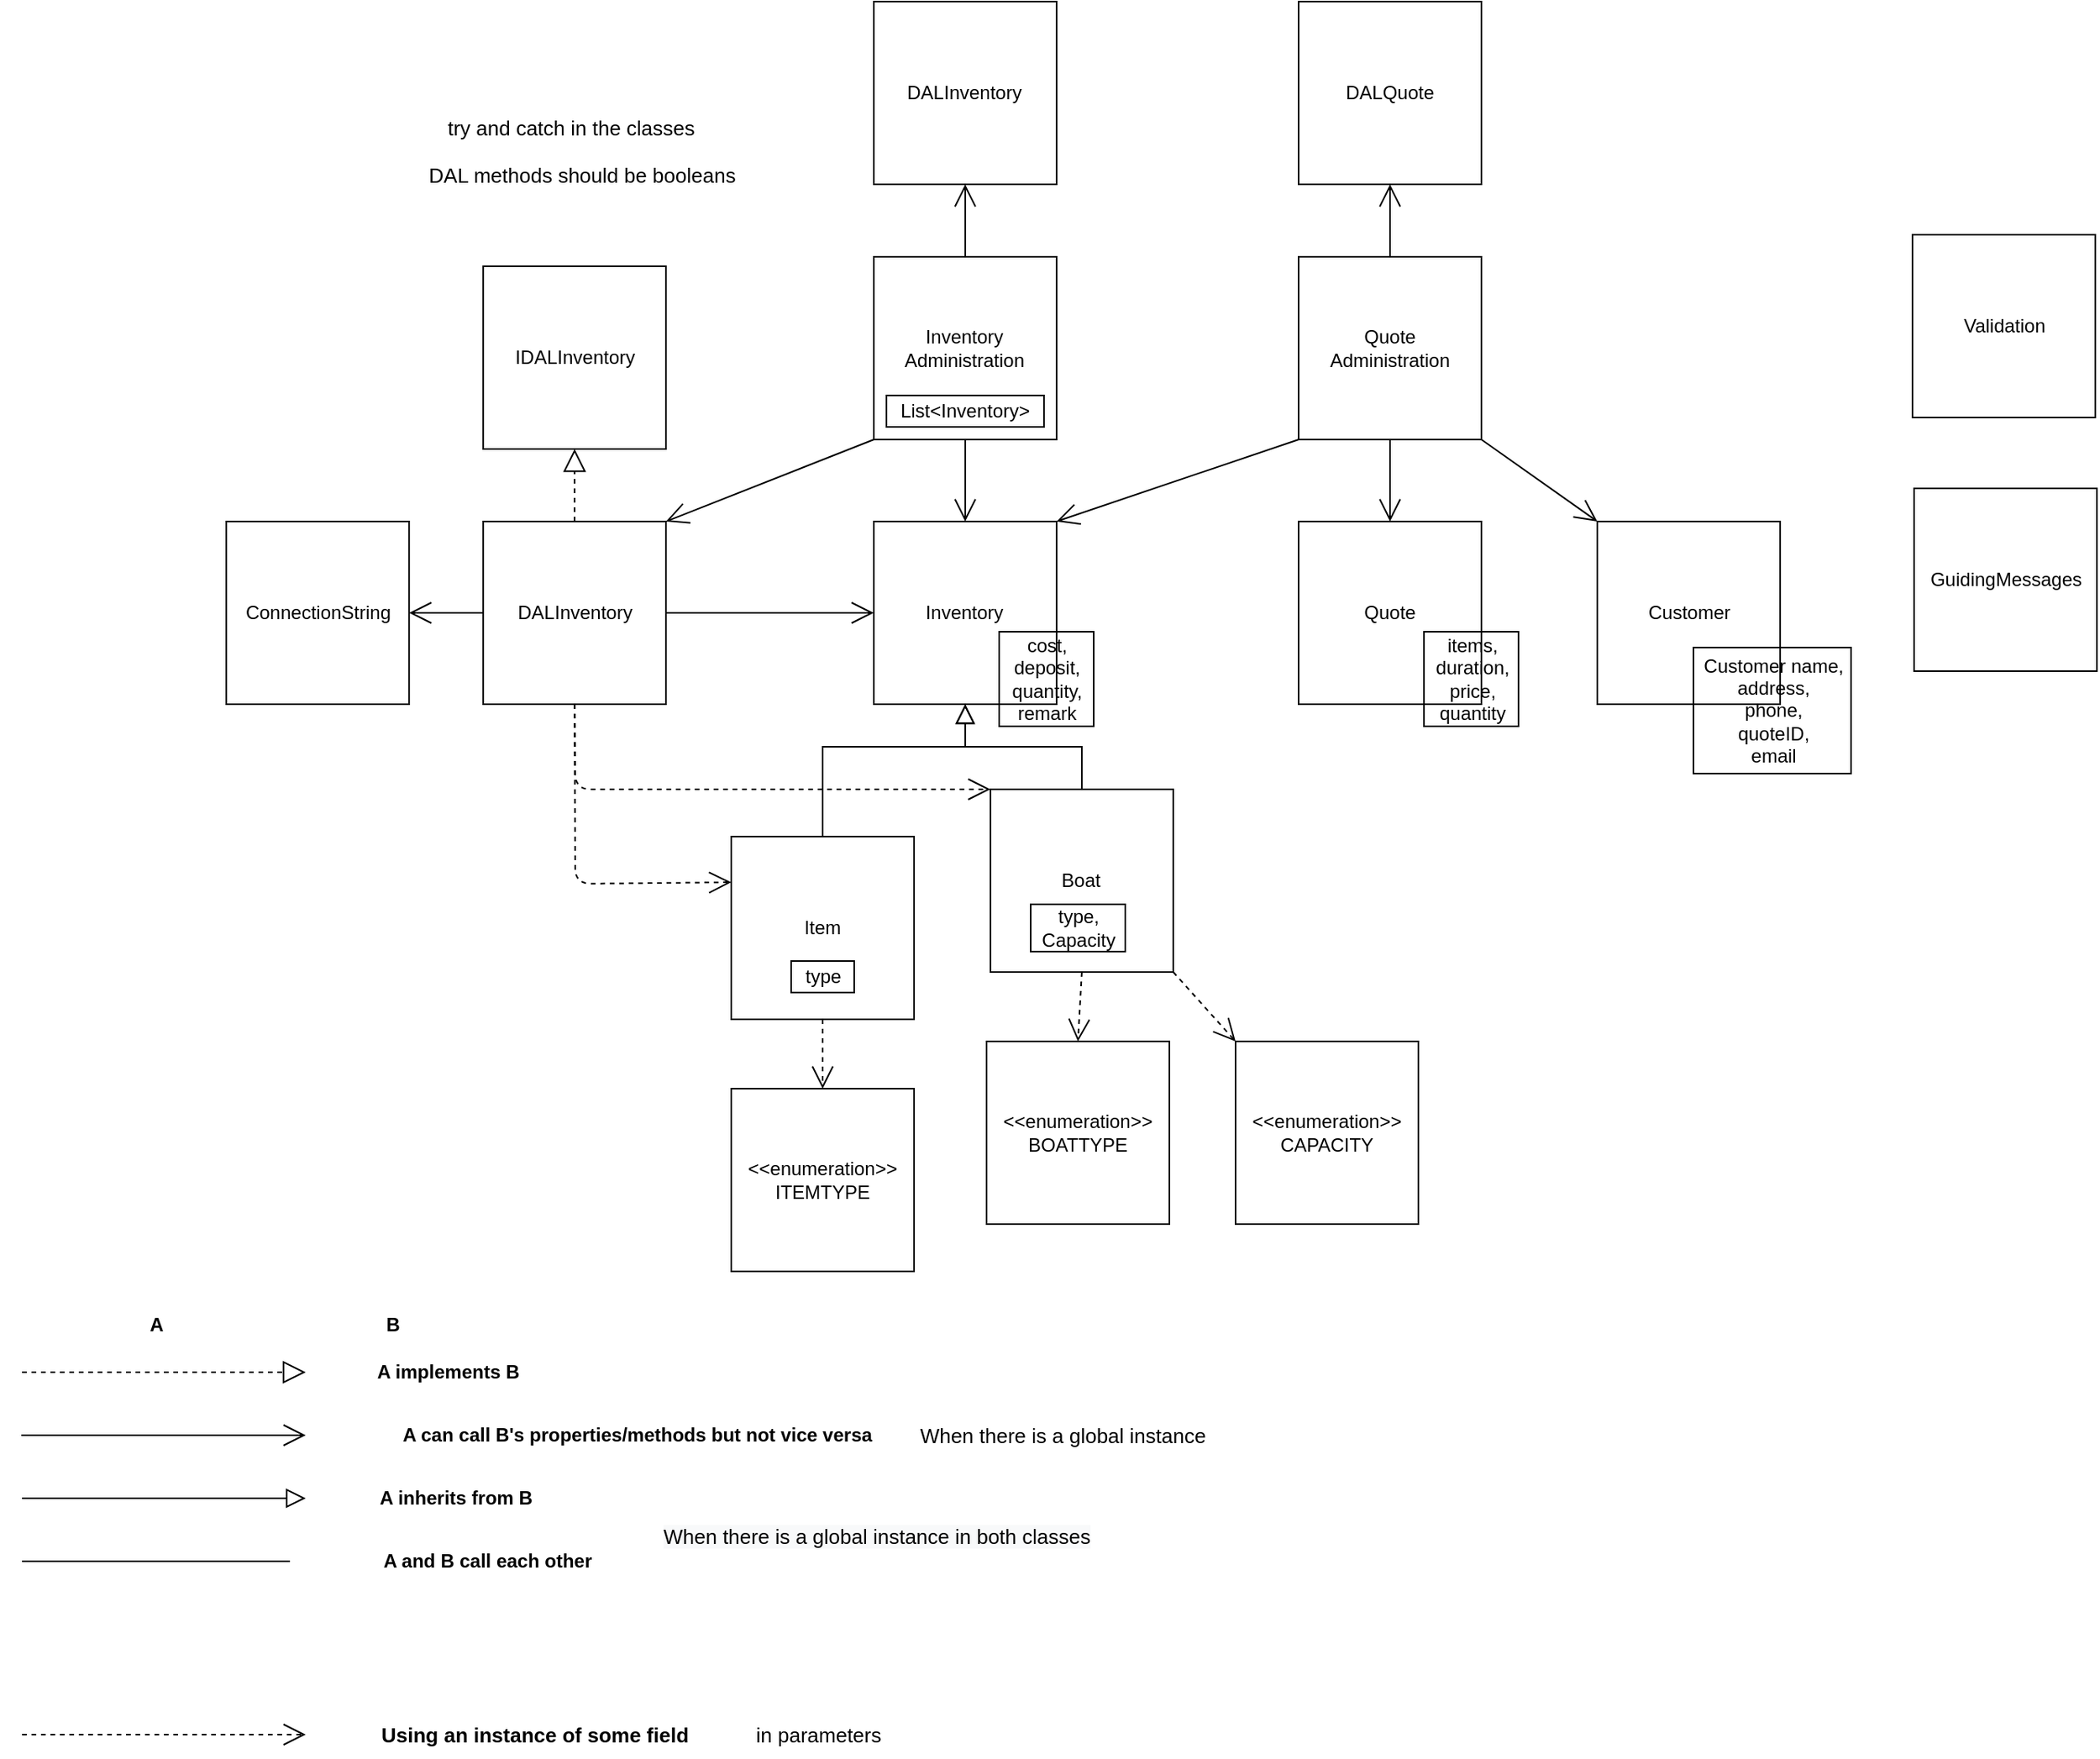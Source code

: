 <mxfile version="15.8.7" type="device"><diagram id="C5RBs43oDa-KdzZeNtuy" name="Page-1"><mxGraphModel dx="2253" dy="905" grid="1" gridSize="10" guides="1" tooltips="1" connect="1" arrows="1" fold="1" page="1" pageScale="1" pageWidth="827" pageHeight="1169" math="0" shadow="0"><root><mxCell id="WIyWlLk6GJQsqaUBKTNV-0"/><mxCell id="WIyWlLk6GJQsqaUBKTNV-1" parent="WIyWlLk6GJQsqaUBKTNV-0"/><mxCell id="G5NE8MXxVMfTOzANuk0L-26" value="ConnectionString" style="whiteSpace=wrap;html=1;aspect=fixed;" parent="WIyWlLk6GJQsqaUBKTNV-1" vertex="1"><mxGeometry x="-0.4" y="490" width="116" height="116" as="geometry"/></mxCell><mxCell id="KutxU2q7jOgwtFoPLJHU-38" value="" style="endArrow=block;dashed=1;endFill=0;endSize=12;html=1;rounded=0;fontStyle=1;strokeWidth=1;fontSize=10;" parent="WIyWlLk6GJQsqaUBKTNV-1" edge="1"><mxGeometry width="160" relative="1" as="geometry"><mxPoint x="-130.0" y="1030" as="sourcePoint"/><mxPoint x="50.0" y="1030" as="targetPoint"/></mxGeometry></mxCell><mxCell id="KutxU2q7jOgwtFoPLJHU-39" value="A" style="text;html=1;align=center;verticalAlign=middle;resizable=0;points=[];autosize=1;strokeColor=none;fillColor=none;fontStyle=1;strokeWidth=3;fontSize=12;" parent="WIyWlLk6GJQsqaUBKTNV-1" vertex="1"><mxGeometry x="-55.0" y="990" width="20" height="20" as="geometry"/></mxCell><mxCell id="KutxU2q7jOgwtFoPLJHU-40" value="B" style="text;html=1;align=center;verticalAlign=middle;resizable=0;points=[];autosize=1;strokeColor=none;fillColor=none;fontStyle=1;strokeWidth=3;fontSize=12;" parent="WIyWlLk6GJQsqaUBKTNV-1" vertex="1"><mxGeometry x="95.0" y="990" width="20" height="20" as="geometry"/></mxCell><mxCell id="KutxU2q7jOgwtFoPLJHU-41" value="A implements B" style="text;html=1;align=center;verticalAlign=middle;resizable=0;points=[];autosize=1;strokeColor=none;fillColor=none;fontStyle=1;strokeWidth=4;fontSize=12;" parent="WIyWlLk6GJQsqaUBKTNV-1" vertex="1"><mxGeometry x="85.0" y="1020" width="110" height="20" as="geometry"/></mxCell><mxCell id="KutxU2q7jOgwtFoPLJHU-42" value="" style="endArrow=open;endFill=1;endSize=12;html=1;fontStyle=1;fontSize=10;strokeWidth=1;" parent="WIyWlLk6GJQsqaUBKTNV-1" edge="1"><mxGeometry width="160" relative="1" as="geometry"><mxPoint x="-130.45" y="1070" as="sourcePoint"/><mxPoint x="50.0" y="1070" as="targetPoint"/></mxGeometry></mxCell><mxCell id="KutxU2q7jOgwtFoPLJHU-43" value="A can call B's properties/methods but not vice versa" style="text;html=1;align=center;verticalAlign=middle;resizable=0;points=[];autosize=1;strokeColor=none;fillColor=none;fontStyle=1;strokeWidth=4;fontSize=12;" parent="WIyWlLk6GJQsqaUBKTNV-1" vertex="1"><mxGeometry x="105.0" y="1060" width="310" height="20" as="geometry"/></mxCell><mxCell id="KutxU2q7jOgwtFoPLJHU-44" value="" style="endArrow=block;endSize=10;endFill=0;shadow=0;strokeWidth=1;rounded=0;edgeStyle=elbowEdgeStyle;elbow=vertical;fontStyle=1;fontSize=10;" parent="WIyWlLk6GJQsqaUBKTNV-1" edge="1"><mxGeometry width="160" relative="1" as="geometry"><mxPoint x="-130.0" y="1110" as="sourcePoint"/><mxPoint x="50.0" y="1110" as="targetPoint"/></mxGeometry></mxCell><mxCell id="KutxU2q7jOgwtFoPLJHU-45" value="&lt;span style=&quot;font-size: 12px;&quot;&gt;A inherits from B&lt;/span&gt;" style="text;html=1;align=center;verticalAlign=middle;resizable=0;points=[];autosize=1;strokeColor=none;fillColor=none;fontStyle=1;strokeWidth=4;fontSize=12;" parent="WIyWlLk6GJQsqaUBKTNV-1" vertex="1"><mxGeometry x="90.0" y="1100" width="110" height="20" as="geometry"/></mxCell><mxCell id="KutxU2q7jOgwtFoPLJHU-46" value="" style="endArrow=none;html=1;rounded=0;fontStyle=1;strokeWidth=1;fontSize=10;" parent="WIyWlLk6GJQsqaUBKTNV-1" edge="1"><mxGeometry width="50" height="50" relative="1" as="geometry"><mxPoint x="-130.0" y="1150" as="sourcePoint"/><mxPoint x="40.0" y="1150" as="targetPoint"/></mxGeometry></mxCell><mxCell id="KutxU2q7jOgwtFoPLJHU-47" value="&lt;span style=&quot;font-size: 12px;&quot;&gt;A and B call each other&lt;/span&gt;" style="text;html=1;align=center;verticalAlign=middle;resizable=0;points=[];autosize=1;strokeColor=none;fillColor=none;fontStyle=1;strokeWidth=4;fontSize=12;" parent="WIyWlLk6GJQsqaUBKTNV-1" vertex="1"><mxGeometry x="90.0" y="1140" width="150" height="20" as="geometry"/></mxCell><mxCell id="KutxU2q7jOgwtFoPLJHU-48" value="" style="endArrow=open;endSize=12;dashed=1;html=1;fontStyle=1;fontSize=13;exitX=0.5;exitY=0;exitDx=0;exitDy=0;" parent="WIyWlLk6GJQsqaUBKTNV-1" edge="1"><mxGeometry width="160" relative="1" as="geometry"><mxPoint x="-130.0" y="1260" as="sourcePoint"/><mxPoint x="50.0" y="1260" as="targetPoint"/><Array as="points"/></mxGeometry></mxCell><mxCell id="KutxU2q7jOgwtFoPLJHU-49" value="Using an instance of some field" style="text;html=1;align=center;verticalAlign=middle;resizable=0;points=[];autosize=1;strokeColor=none;fillColor=none;fontStyle=1;strokeWidth=4;fontSize=13;" parent="WIyWlLk6GJQsqaUBKTNV-1" vertex="1"><mxGeometry x="90.0" y="1250" width="210" height="20" as="geometry"/></mxCell><mxCell id="KutxU2q7jOgwtFoPLJHU-50" value="in parameters" style="text;html=1;align=center;verticalAlign=middle;resizable=0;points=[];autosize=1;strokeColor=none;fillColor=none;fontSize=13;" parent="WIyWlLk6GJQsqaUBKTNV-1" vertex="1"><mxGeometry x="329.55" y="1250" width="90" height="20" as="geometry"/></mxCell><mxCell id="KutxU2q7jOgwtFoPLJHU-51" value="When there is a global instance" style="text;html=1;align=center;verticalAlign=middle;resizable=0;points=[];autosize=1;strokeColor=none;fillColor=none;fontSize=13;" parent="WIyWlLk6GJQsqaUBKTNV-1" vertex="1"><mxGeometry x="430.0" y="1060" width="200" height="20" as="geometry"/></mxCell><mxCell id="KutxU2q7jOgwtFoPLJHU-52" value="&lt;span style=&quot;color: rgb(0, 0, 0); font-family: helvetica; font-size: 13px; font-style: normal; font-weight: 400; letter-spacing: normal; text-align: center; text-indent: 0px; text-transform: none; word-spacing: 0px; background-color: rgb(248, 249, 250); display: inline; float: none;&quot;&gt;When there is a global instance in both classes&lt;/span&gt;" style="text;whiteSpace=wrap;html=1;fontSize=13;" parent="WIyWlLk6GJQsqaUBKTNV-1" vertex="1"><mxGeometry x="275.0" y="1120" width="440" height="50" as="geometry"/></mxCell><mxCell id="KutxU2q7jOgwtFoPLJHU-53" value="try and catch in the classes" style="text;html=1;align=center;verticalAlign=middle;resizable=0;points=[];autosize=1;strokeColor=none;fillColor=none;fontSize=13;" parent="WIyWlLk6GJQsqaUBKTNV-1" vertex="1"><mxGeometry x="133.1" y="230" width="170" height="20" as="geometry"/></mxCell><mxCell id="KutxU2q7jOgwtFoPLJHU-54" value="DAL methods should be booleans" style="text;html=1;align=center;verticalAlign=middle;resizable=0;points=[];autosize=1;strokeColor=none;fillColor=none;fontSize=13;" parent="WIyWlLk6GJQsqaUBKTNV-1" vertex="1"><mxGeometry x="119.55" y="260" width="210" height="20" as="geometry"/></mxCell><mxCell id="fmS7AyVRHpRX-2qegSZQ-1" value="Quote&lt;br&gt;Administration" style="whiteSpace=wrap;html=1;aspect=fixed;strokeColor=default;direction=east;" parent="WIyWlLk6GJQsqaUBKTNV-1" vertex="1"><mxGeometry x="680" y="322" width="116" height="116" as="geometry"/></mxCell><mxCell id="fmS7AyVRHpRX-2qegSZQ-8" value="Quote" style="whiteSpace=wrap;html=1;aspect=fixed;strokeColor=default;direction=east;" parent="WIyWlLk6GJQsqaUBKTNV-1" vertex="1"><mxGeometry x="680" y="490" width="116" height="116" as="geometry"/></mxCell><mxCell id="fmS7AyVRHpRX-2qegSZQ-10" value="Customer" style="whiteSpace=wrap;html=1;aspect=fixed;strokeColor=default;direction=east;" parent="WIyWlLk6GJQsqaUBKTNV-1" vertex="1"><mxGeometry x="869.55" y="490" width="116" height="116" as="geometry"/></mxCell><mxCell id="fmS7AyVRHpRX-2qegSZQ-11" value="" style="endArrow=open;endFill=1;endSize=12;html=1;fontStyle=1;fontSize=13;strokeWidth=1;exitX=0.5;exitY=1;exitDx=0;exitDy=0;entryX=0.5;entryY=0;entryDx=0;entryDy=0;" parent="WIyWlLk6GJQsqaUBKTNV-1" source="fmS7AyVRHpRX-2qegSZQ-1" target="fmS7AyVRHpRX-2qegSZQ-8" edge="1"><mxGeometry width="160" relative="1" as="geometry"><mxPoint x="757.55" y="430" as="sourcePoint"/><mxPoint x="913.23" y="440" as="targetPoint"/></mxGeometry></mxCell><mxCell id="fmS7AyVRHpRX-2qegSZQ-15" value="items,&lt;br&gt;duration,&lt;br&gt;price,&lt;br&gt;quantity" style="text;html=1;align=center;verticalAlign=middle;resizable=0;points=[];autosize=1;strokeColor=default;fillColor=none;" parent="WIyWlLk6GJQsqaUBKTNV-1" vertex="1"><mxGeometry x="759.55" y="560" width="60" height="60" as="geometry"/></mxCell><mxCell id="fmS7AyVRHpRX-2qegSZQ-17" value="" style="endArrow=block;endSize=10;endFill=0;shadow=0;strokeWidth=1;rounded=0;edgeStyle=elbowEdgeStyle;elbow=vertical;fontStyle=1;fontSize=13;" parent="WIyWlLk6GJQsqaUBKTNV-1" source="fmS7AyVRHpRX-2qegSZQ-18" target="fmS7AyVRHpRX-2qegSZQ-9" edge="1"><mxGeometry width="160" relative="1" as="geometry"><mxPoint x="390" y="820" as="sourcePoint"/><mxPoint x="500" y="620" as="targetPoint"/></mxGeometry></mxCell><mxCell id="fmS7AyVRHpRX-2qegSZQ-18" value="Boat" style="whiteSpace=wrap;html=1;aspect=fixed;strokeColor=default;direction=east;" parent="WIyWlLk6GJQsqaUBKTNV-1" vertex="1"><mxGeometry x="484.45" y="660" width="116" height="116" as="geometry"/></mxCell><mxCell id="fmS7AyVRHpRX-2qegSZQ-19" value="Item" style="whiteSpace=wrap;html=1;aspect=fixed;strokeColor=default;direction=east;" parent="WIyWlLk6GJQsqaUBKTNV-1" vertex="1"><mxGeometry x="320" y="690" width="116" height="116" as="geometry"/></mxCell><mxCell id="KutxU2q7jOgwtFoPLJHU-34" value="Customer name,&lt;br&gt;address,&lt;br&gt;phone,&lt;br&gt;quoteID,&lt;br&gt;email" style="text;html=1;align=center;verticalAlign=middle;resizable=0;points=[];autosize=1;strokeColor=default;fillColor=none;" parent="WIyWlLk6GJQsqaUBKTNV-1" vertex="1"><mxGeometry x="930.55" y="570" width="100" height="80" as="geometry"/></mxCell><mxCell id="fmS7AyVRHpRX-2qegSZQ-9" value="Inventory" style="whiteSpace=wrap;html=1;aspect=fixed;strokeColor=default;direction=east;" parent="WIyWlLk6GJQsqaUBKTNV-1" vertex="1"><mxGeometry x="410.45" y="490" width="116" height="116" as="geometry"/></mxCell><mxCell id="KutxU2q7jOgwtFoPLJHU-33" value="cost,&lt;br&gt;deposit,&lt;br&gt;quantity,&lt;br&gt;remark" style="text;html=1;align=center;verticalAlign=middle;resizable=0;points=[];autosize=1;strokeColor=default;fillColor=none;" parent="WIyWlLk6GJQsqaUBKTNV-1" vertex="1"><mxGeometry x="490" y="560" width="60" height="60" as="geometry"/></mxCell><mxCell id="fmS7AyVRHpRX-2qegSZQ-20" value="" style="endArrow=block;endSize=10;endFill=0;shadow=0;strokeWidth=1;rounded=0;edgeStyle=elbowEdgeStyle;elbow=vertical;fontStyle=1;fontSize=13;entryX=0.5;entryY=1;entryDx=0;entryDy=0;exitX=0.5;exitY=0;exitDx=0;exitDy=0;" parent="WIyWlLk6GJQsqaUBKTNV-1" source="fmS7AyVRHpRX-2qegSZQ-19" target="fmS7AyVRHpRX-2qegSZQ-9" edge="1"><mxGeometry width="160" relative="1" as="geometry"><mxPoint x="310" y="649" as="sourcePoint"/><mxPoint x="490" y="649" as="targetPoint"/><Array as="points"><mxPoint x="430" y="633"/><mxPoint x="450" y="640"/></Array></mxGeometry></mxCell><mxCell id="fmS7AyVRHpRX-2qegSZQ-22" value="type" style="text;html=1;align=center;verticalAlign=middle;resizable=0;points=[];autosize=1;strokeColor=default;fillColor=none;" parent="WIyWlLk6GJQsqaUBKTNV-1" vertex="1"><mxGeometry x="358" y="769" width="40" height="20" as="geometry"/></mxCell><mxCell id="fmS7AyVRHpRX-2qegSZQ-23" value="type,&lt;br&gt;Capacity" style="text;html=1;align=center;verticalAlign=middle;resizable=0;points=[];autosize=1;strokeColor=default;fillColor=none;" parent="WIyWlLk6GJQsqaUBKTNV-1" vertex="1"><mxGeometry x="510" y="733" width="60" height="30" as="geometry"/></mxCell><mxCell id="fmS7AyVRHpRX-2qegSZQ-24" value="" style="endArrow=open;endSize=12;dashed=1;html=1;fontStyle=1;fontSize=13;exitX=0.5;exitY=1;exitDx=0;exitDy=0;entryX=0.5;entryY=0;entryDx=0;entryDy=0;" parent="WIyWlLk6GJQsqaUBKTNV-1" source="fmS7AyVRHpRX-2qegSZQ-19" target="fmS7AyVRHpRX-2qegSZQ-25" edge="1"><mxGeometry width="160" relative="1" as="geometry"><mxPoint x="672.68" y="824.7" as="sourcePoint"/><mxPoint x="670.0" y="769.002" as="targetPoint"/><Array as="points"/></mxGeometry></mxCell><mxCell id="fmS7AyVRHpRX-2qegSZQ-25" value="&amp;lt;&amp;lt;enumeration&amp;gt;&amp;gt;&lt;br&gt;ITEMTYPE" style="whiteSpace=wrap;html=1;aspect=fixed;" parent="WIyWlLk6GJQsqaUBKTNV-1" vertex="1"><mxGeometry x="320" y="850" width="116" height="116" as="geometry"/></mxCell><mxCell id="fmS7AyVRHpRX-2qegSZQ-26" value="&amp;lt;&amp;lt;enumeration&amp;gt;&amp;gt;&lt;br&gt;BOATTYPE" style="whiteSpace=wrap;html=1;aspect=fixed;" parent="WIyWlLk6GJQsqaUBKTNV-1" vertex="1"><mxGeometry x="482" y="820" width="116" height="116" as="geometry"/></mxCell><mxCell id="fmS7AyVRHpRX-2qegSZQ-27" value="" style="endArrow=open;endSize=12;dashed=1;html=1;fontStyle=1;fontSize=13;exitX=0.5;exitY=1;exitDx=0;exitDy=0;entryX=0.5;entryY=0;entryDx=0;entryDy=0;" parent="WIyWlLk6GJQsqaUBKTNV-1" source="fmS7AyVRHpRX-2qegSZQ-18" target="fmS7AyVRHpRX-2qegSZQ-26" edge="1"><mxGeometry width="160" relative="1" as="geometry"><mxPoint x="682.68" y="804.7" as="sourcePoint"/><mxPoint x="680" y="749.002" as="targetPoint"/><Array as="points"/></mxGeometry></mxCell><mxCell id="sIomor_SPIAiTfDMVvyU-0" value="Inventory&lt;br&gt;Administration" style="whiteSpace=wrap;html=1;aspect=fixed;strokeColor=default;direction=east;" parent="WIyWlLk6GJQsqaUBKTNV-1" vertex="1"><mxGeometry x="410.45" y="322" width="116" height="116" as="geometry"/></mxCell><mxCell id="sIomor_SPIAiTfDMVvyU-1" value="" style="endArrow=open;endFill=1;endSize=12;html=1;fontStyle=1;fontSize=13;strokeWidth=1;exitX=0.5;exitY=1;exitDx=0;exitDy=0;entryX=0.5;entryY=0;entryDx=0;entryDy=0;" parent="WIyWlLk6GJQsqaUBKTNV-1" source="sIomor_SPIAiTfDMVvyU-0" target="fmS7AyVRHpRX-2qegSZQ-9" edge="1"><mxGeometry width="160" relative="1" as="geometry"><mxPoint x="465.5" y="438" as="sourcePoint"/><mxPoint x="361.5" y="510" as="targetPoint"/></mxGeometry></mxCell><mxCell id="sIomor_SPIAiTfDMVvyU-13" value="Validation" style="whiteSpace=wrap;html=1;aspect=fixed;strokeColor=default;direction=east;" parent="WIyWlLk6GJQsqaUBKTNV-1" vertex="1"><mxGeometry x="1069.55" y="308" width="116" height="116" as="geometry"/></mxCell><mxCell id="sIomor_SPIAiTfDMVvyU-27" value="DALInventory" style="whiteSpace=wrap;html=1;aspect=fixed;strokeColor=default;direction=east;" parent="WIyWlLk6GJQsqaUBKTNV-1" vertex="1"><mxGeometry x="410.45" y="160" width="116" height="116" as="geometry"/></mxCell><mxCell id="sIomor_SPIAiTfDMVvyU-28" value="GuidingMessages" style="whiteSpace=wrap;html=1;aspect=fixed;strokeColor=default;direction=east;" parent="WIyWlLk6GJQsqaUBKTNV-1" vertex="1"><mxGeometry x="1070.55" y="469" width="116" height="116" as="geometry"/></mxCell><mxCell id="sIomor_SPIAiTfDMVvyU-29" value="DALQuote" style="whiteSpace=wrap;html=1;aspect=fixed;strokeColor=default;direction=east;" parent="WIyWlLk6GJQsqaUBKTNV-1" vertex="1"><mxGeometry x="680" y="160" width="116" height="116" as="geometry"/></mxCell><mxCell id="sIomor_SPIAiTfDMVvyU-30" value="" style="endArrow=open;endFill=1;endSize=12;html=1;fontStyle=1;fontSize=13;strokeWidth=1;exitX=0;exitY=1;exitDx=0;exitDy=0;entryX=1;entryY=0;entryDx=0;entryDy=0;" parent="WIyWlLk6GJQsqaUBKTNV-1" source="fmS7AyVRHpRX-2qegSZQ-1" target="fmS7AyVRHpRX-2qegSZQ-9" edge="1"><mxGeometry width="160" relative="1" as="geometry"><mxPoint x="560.0" y="448" as="sourcePoint"/><mxPoint x="560.0" y="500" as="targetPoint"/></mxGeometry></mxCell><mxCell id="sIomor_SPIAiTfDMVvyU-31" value="" style="endArrow=open;endFill=1;endSize=12;html=1;fontStyle=1;fontSize=13;strokeWidth=1;exitX=1;exitY=1;exitDx=0;exitDy=0;entryX=0;entryY=0;entryDx=0;entryDy=0;" parent="WIyWlLk6GJQsqaUBKTNV-1" source="fmS7AyVRHpRX-2qegSZQ-1" target="fmS7AyVRHpRX-2qegSZQ-10" edge="1"><mxGeometry width="160" relative="1" as="geometry"><mxPoint x="893.55" y="448" as="sourcePoint"/><mxPoint x="819.55" y="500" as="targetPoint"/></mxGeometry></mxCell><mxCell id="sIomor_SPIAiTfDMVvyU-32" value="" style="endArrow=open;endFill=1;endSize=12;html=1;fontStyle=1;fontSize=13;strokeWidth=1;exitX=0.5;exitY=0;exitDx=0;exitDy=0;entryX=0.5;entryY=1;entryDx=0;entryDy=0;" parent="WIyWlLk6GJQsqaUBKTNV-1" source="sIomor_SPIAiTfDMVvyU-0" target="sIomor_SPIAiTfDMVvyU-27" edge="1"><mxGeometry width="160" relative="1" as="geometry"><mxPoint x="464.0" y="290" as="sourcePoint"/><mxPoint x="360" y="290" as="targetPoint"/></mxGeometry></mxCell><mxCell id="sIomor_SPIAiTfDMVvyU-33" value="" style="endArrow=open;endFill=1;endSize=12;html=1;fontStyle=1;fontSize=13;strokeWidth=1;entryX=0.5;entryY=1;entryDx=0;entryDy=0;exitX=0.5;exitY=0;exitDx=0;exitDy=0;" parent="WIyWlLk6GJQsqaUBKTNV-1" source="fmS7AyVRHpRX-2qegSZQ-1" target="sIomor_SPIAiTfDMVvyU-29" edge="1"><mxGeometry width="160" relative="1" as="geometry"><mxPoint x="737.55" y="310" as="sourcePoint"/><mxPoint x="737.5" y="300" as="targetPoint"/></mxGeometry></mxCell><mxCell id="sIomor_SPIAiTfDMVvyU-34" value="IDALInventory" style="whiteSpace=wrap;html=1;aspect=fixed;" parent="WIyWlLk6GJQsqaUBKTNV-1" vertex="1"><mxGeometry x="162.6" y="328" width="116" height="116" as="geometry"/></mxCell><mxCell id="sIomor_SPIAiTfDMVvyU-35" value="DALInventory" style="whiteSpace=wrap;html=1;aspect=fixed;" parent="WIyWlLk6GJQsqaUBKTNV-1" vertex="1"><mxGeometry x="162.6" y="490" width="116" height="116" as="geometry"/></mxCell><mxCell id="sIomor_SPIAiTfDMVvyU-36" value="" style="endArrow=block;dashed=1;endFill=0;endSize=12;html=1;rounded=0;fontStyle=1;strokeWidth=1;fontSize=10;exitX=0.5;exitY=0;exitDx=0;exitDy=0;entryX=0.5;entryY=1;entryDx=0;entryDy=0;" parent="WIyWlLk6GJQsqaUBKTNV-1" source="sIomor_SPIAiTfDMVvyU-35" target="sIomor_SPIAiTfDMVvyU-34" edge="1"><mxGeometry width="160" relative="1" as="geometry"><mxPoint x="224.6" y="468" as="sourcePoint"/><mxPoint x="404.6" y="468" as="targetPoint"/></mxGeometry></mxCell><mxCell id="sIomor_SPIAiTfDMVvyU-37" value="" style="endArrow=open;endFill=1;endSize=12;html=1;fontStyle=1;fontSize=13;strokeWidth=1;exitX=0;exitY=0.5;exitDx=0;exitDy=0;entryX=1;entryY=0.5;entryDx=0;entryDy=0;" parent="WIyWlLk6GJQsqaUBKTNV-1" source="sIomor_SPIAiTfDMVvyU-35" target="G5NE8MXxVMfTOzANuk0L-26" edge="1"><mxGeometry width="160" relative="1" as="geometry"><mxPoint x="135.05" y="541" as="sourcePoint"/><mxPoint x="135.05" y="593" as="targetPoint"/></mxGeometry></mxCell><mxCell id="sIomor_SPIAiTfDMVvyU-39" value="" style="endArrow=open;endFill=1;endSize=12;html=1;fontStyle=1;fontSize=13;strokeWidth=1;exitX=0;exitY=1;exitDx=0;exitDy=0;entryX=1;entryY=0;entryDx=0;entryDy=0;" parent="WIyWlLk6GJQsqaUBKTNV-1" source="sIomor_SPIAiTfDMVvyU-0" target="sIomor_SPIAiTfDMVvyU-35" edge="1"><mxGeometry width="160" relative="1" as="geometry"><mxPoint x="300.0" y="466" as="sourcePoint"/><mxPoint x="300.0" y="420" as="targetPoint"/></mxGeometry></mxCell><mxCell id="z_YNFOBcqWPqjFnjAzpc-0" value="" style="endArrow=open;endFill=1;endSize=12;html=1;fontStyle=1;fontSize=13;strokeWidth=1;exitX=1;exitY=0.5;exitDx=0;exitDy=0;entryX=0;entryY=0.5;entryDx=0;entryDy=0;" edge="1" parent="WIyWlLk6GJQsqaUBKTNV-1" source="sIomor_SPIAiTfDMVvyU-35" target="fmS7AyVRHpRX-2qegSZQ-9"><mxGeometry width="160" relative="1" as="geometry"><mxPoint x="358" y="585" as="sourcePoint"/><mxPoint x="311" y="585" as="targetPoint"/></mxGeometry></mxCell><mxCell id="z_YNFOBcqWPqjFnjAzpc-2" value="" style="endArrow=open;endSize=12;dashed=1;html=1;fontStyle=1;fontSize=13;exitX=0.5;exitY=1;exitDx=0;exitDy=0;entryX=0;entryY=0;entryDx=0;entryDy=0;" edge="1" parent="WIyWlLk6GJQsqaUBKTNV-1" source="sIomor_SPIAiTfDMVvyU-35" target="fmS7AyVRHpRX-2qegSZQ-18"><mxGeometry width="160" relative="1" as="geometry"><mxPoint x="190" y="640" as="sourcePoint"/><mxPoint x="318" y="660" as="targetPoint"/><Array as="points"><mxPoint x="221" y="660"/></Array></mxGeometry></mxCell><mxCell id="z_YNFOBcqWPqjFnjAzpc-3" value="" style="endArrow=open;endSize=12;dashed=1;html=1;fontStyle=1;fontSize=13;exitX=0.5;exitY=1;exitDx=0;exitDy=0;entryX=0;entryY=0.25;entryDx=0;entryDy=0;" edge="1" parent="WIyWlLk6GJQsqaUBKTNV-1" source="sIomor_SPIAiTfDMVvyU-35" target="fmS7AyVRHpRX-2qegSZQ-19"><mxGeometry width="160" relative="1" as="geometry"><mxPoint x="-23" y="756" as="sourcePoint"/><mxPoint x="300" y="720" as="targetPoint"/><Array as="points"><mxPoint x="221" y="720"/></Array></mxGeometry></mxCell><mxCell id="z_YNFOBcqWPqjFnjAzpc-5" value="List&amp;lt;Inventory&amp;gt;" style="text;html=1;align=center;verticalAlign=middle;resizable=0;points=[];autosize=1;strokeColor=default;fillColor=none;" vertex="1" parent="WIyWlLk6GJQsqaUBKTNV-1"><mxGeometry x="418.45" y="410" width="100" height="20" as="geometry"/></mxCell><mxCell id="z_YNFOBcqWPqjFnjAzpc-8" value="&amp;lt;&amp;lt;enumeration&amp;gt;&amp;gt;&lt;br&gt;CAPACITY" style="whiteSpace=wrap;html=1;aspect=fixed;" vertex="1" parent="WIyWlLk6GJQsqaUBKTNV-1"><mxGeometry x="640" y="820" width="116" height="116" as="geometry"/></mxCell><mxCell id="z_YNFOBcqWPqjFnjAzpc-9" value="" style="endArrow=open;endSize=12;dashed=1;html=1;fontStyle=1;fontSize=13;exitX=1;exitY=1;exitDx=0;exitDy=0;entryX=0;entryY=0;entryDx=0;entryDy=0;" edge="1" parent="WIyWlLk6GJQsqaUBKTNV-1" source="fmS7AyVRHpRX-2qegSZQ-18" target="z_YNFOBcqWPqjFnjAzpc-8"><mxGeometry width="160" relative="1" as="geometry"><mxPoint x="659.67" y="757" as="sourcePoint"/><mxPoint x="657.22" y="801" as="targetPoint"/><Array as="points"/></mxGeometry></mxCell></root></mxGraphModel></diagram></mxfile>